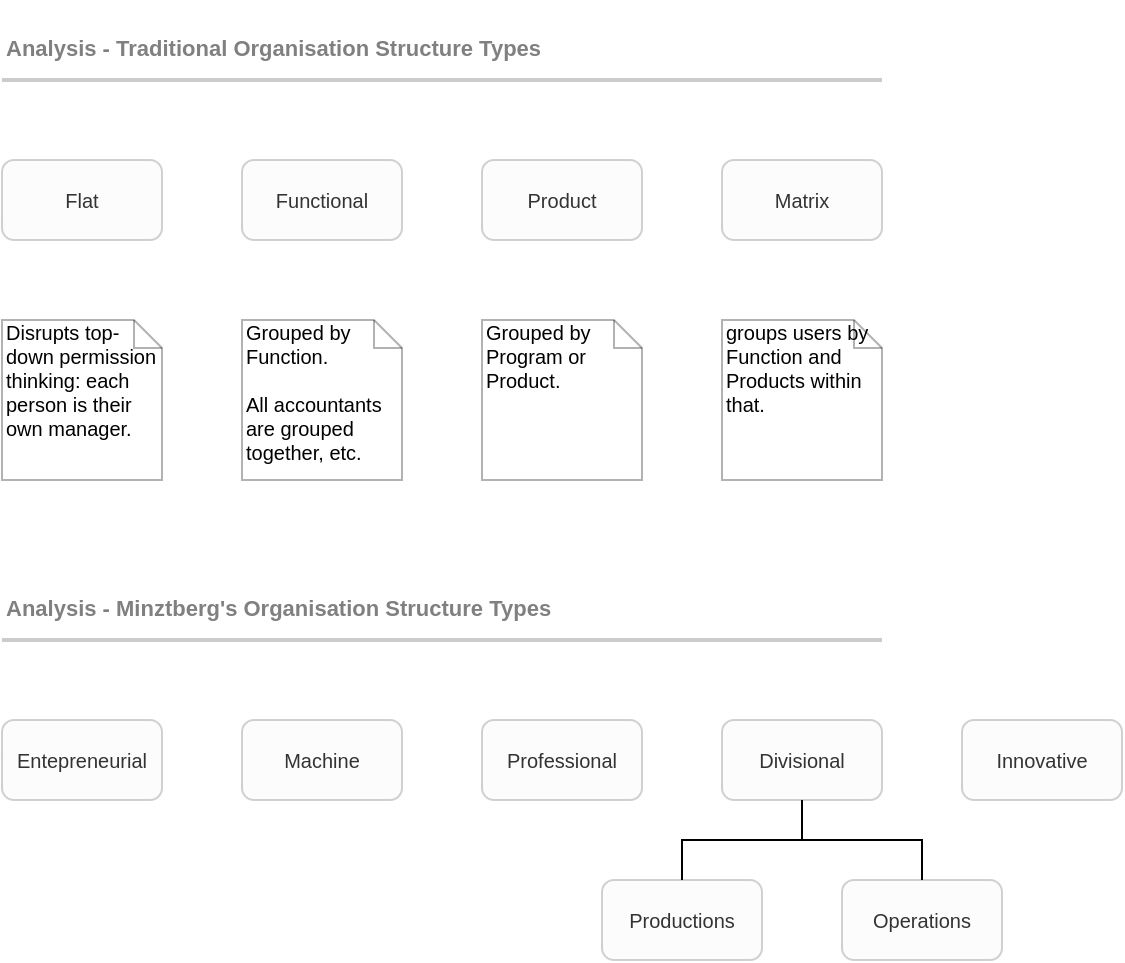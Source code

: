 <mxfile version="17.5.0" type="google"><diagram id="7VTMNBoKKvKOOWRWFXIO" name="Analysis/Organisation Type"><mxGraphModel grid="1" page="1" gridSize="10" guides="1" tooltips="1" connect="1" arrows="1" fold="1" pageScale="1" pageWidth="827" pageHeight="1169" math="0" shadow="0"><root><mxCell id="hWd_2N0F1EylroYw_ETN-0"/><mxCell id="hWd_2N0F1EylroYw_ETN-1" parent="hWd_2N0F1EylroYw_ETN-0"/><mxCell id="IAmfyB-40kANgSSrucN_-1" value="Entepreneurial" style="rounded=1;whiteSpace=wrap;html=1;shadow=0;glass=0;comic=0;strokeColor=#666666;fillColor=#f5f5f5;fontSize=10;opacity=30;align=center;fontColor=#333333;" vertex="1" parent="hWd_2N0F1EylroYw_ETN-1"><mxGeometry x="40.0" y="400" width="80" height="40" as="geometry"/></mxCell><mxCell id="IAmfyB-40kANgSSrucN_-3" value="Machine" style="rounded=1;whiteSpace=wrap;html=1;shadow=0;glass=0;comic=0;strokeColor=#666666;fillColor=#f5f5f5;fontSize=10;opacity=30;align=center;fontColor=#333333;" vertex="1" parent="hWd_2N0F1EylroYw_ETN-1"><mxGeometry x="160.0" y="400" width="80" height="40" as="geometry"/></mxCell><mxCell id="IAmfyB-40kANgSSrucN_-4" value="Professional" style="rounded=1;whiteSpace=wrap;html=1;shadow=0;glass=0;comic=0;strokeColor=#666666;fillColor=#f5f5f5;fontSize=10;opacity=30;align=center;fontColor=#333333;" vertex="1" parent="hWd_2N0F1EylroYw_ETN-1"><mxGeometry x="280.0" y="400" width="80" height="40" as="geometry"/></mxCell><mxCell id="IAmfyB-40kANgSSrucN_-5" value="Divisional" style="rounded=1;whiteSpace=wrap;html=1;shadow=0;glass=0;comic=0;strokeColor=#666666;fillColor=#f5f5f5;fontSize=10;opacity=30;align=center;fontColor=#333333;" vertex="1" parent="hWd_2N0F1EylroYw_ETN-1"><mxGeometry x="400.0" y="400" width="80" height="40" as="geometry"/></mxCell><mxCell id="IAmfyB-40kANgSSrucN_-6" value="Innovative" style="rounded=1;whiteSpace=wrap;html=1;shadow=0;glass=0;comic=0;strokeColor=#666666;fillColor=#f5f5f5;fontSize=10;opacity=30;align=center;fontColor=#333333;" vertex="1" parent="hWd_2N0F1EylroYw_ETN-1"><mxGeometry x="520.0" y="400" width="80" height="40" as="geometry"/></mxCell><mxCell id="IAmfyB-40kANgSSrucN_-7" value="Title" parent="hWd_2N0F1EylroYw_ETN-0"/><mxCell id="YSGhSpafbzDd_jd4XJ8L-0" value="" style="group;fontSize=10;" vertex="1" connectable="0" parent="IAmfyB-40kANgSSrucN_-7"><mxGeometry x="40" y="40" width="440" height="45" as="geometry"/></mxCell><mxCell id="YSGhSpafbzDd_jd4XJ8L-1" value="&lt;font style=&quot;font-size: 11px&quot;&gt;Analysis - Traditional Organisation Structure Types&lt;/font&gt;" style="text;strokeColor=none;fillColor=none;html=1;fontSize=24;fontStyle=1;verticalAlign=middle;align=left;shadow=0;glass=0;comic=0;opacity=30;fontColor=#808080;" vertex="1" parent="YSGhSpafbzDd_jd4XJ8L-0"><mxGeometry width="440" height="40" as="geometry"/></mxCell><mxCell id="YSGhSpafbzDd_jd4XJ8L-2" value="" style="line;strokeWidth=2;html=1;shadow=0;glass=0;comic=0;fillColor=none;fontSize=10;fontColor=#CCCCCC;labelBackgroundColor=none;strokeColor=#CCCCCC;" vertex="1" parent="YSGhSpafbzDd_jd4XJ8L-0"><mxGeometry y="35" width="440" height="10" as="geometry"/></mxCell><mxCell id="YSGhSpafbzDd_jd4XJ8L-4" value="Functional" style="rounded=1;whiteSpace=wrap;html=1;shadow=0;glass=0;comic=0;strokeColor=#666666;fillColor=#f5f5f5;fontSize=10;opacity=30;align=center;fontColor=#333333;" vertex="1" parent="IAmfyB-40kANgSSrucN_-7"><mxGeometry x="160.0" y="120" width="80" height="40" as="geometry"/></mxCell><mxCell id="YSGhSpafbzDd_jd4XJ8L-5" value="Product" style="rounded=1;whiteSpace=wrap;html=1;shadow=0;glass=0;comic=0;strokeColor=#666666;fillColor=#f5f5f5;fontSize=10;opacity=30;align=center;fontColor=#333333;" vertex="1" parent="IAmfyB-40kANgSSrucN_-7"><mxGeometry x="280.0" y="120" width="80" height="40" as="geometry"/></mxCell><object label="Grouped by Function.&lt;br style=&quot;font-size: 10px;&quot;&gt;&lt;br style=&quot;font-size: 10px;&quot;&gt;All accountants are grouped together, etc." placeholders="1" tags="note" id="YSGhSpafbzDd_jd4XJ8L-9"><mxCell style="shape=note;whiteSpace=wrap;html=1;size=14;verticalAlign=top;align=left;spacingTop=-6;strokeWidth=1;fontSize=10;opacity=30;fillColor=none;" vertex="1" parent="IAmfyB-40kANgSSrucN_-7"><mxGeometry x="160" y="200" width="80" height="80" as="geometry"/></mxCell></object><object label="Grouped by Program or Product.&lt;br style=&quot;font-size: 10px&quot;&gt;" placeholders="1" tags="note" id="YSGhSpafbzDd_jd4XJ8L-10"><mxCell style="shape=note;whiteSpace=wrap;html=1;size=14;verticalAlign=top;align=left;spacingTop=-6;strokeWidth=1;fontSize=10;opacity=30;fillColor=none;" vertex="1" parent="IAmfyB-40kANgSSrucN_-7"><mxGeometry x="280" y="200" width="80" height="80" as="geometry"/></mxCell></object><mxCell id="YSGhSpafbzDd_jd4XJ8L-12" value="Flat" style="rounded=1;whiteSpace=wrap;html=1;shadow=0;glass=0;comic=0;strokeColor=#666666;fillColor=#f5f5f5;fontSize=10;opacity=30;align=center;fontColor=#333333;" vertex="1" parent="IAmfyB-40kANgSSrucN_-7"><mxGeometry x="40.0" y="120" width="80" height="40" as="geometry"/></mxCell><mxCell id="YSGhSpafbzDd_jd4XJ8L-13" value="Matrix" style="rounded=1;whiteSpace=wrap;html=1;shadow=0;glass=0;comic=0;strokeColor=#666666;fillColor=#f5f5f5;fontSize=10;opacity=30;align=center;fontColor=#333333;" vertex="1" parent="IAmfyB-40kANgSSrucN_-7"><mxGeometry x="400.0" y="120" width="80" height="40" as="geometry"/></mxCell><object label="Disrupts top-down permission thinking: each person is their own manager." placeholders="1" tags="note" id="YSGhSpafbzDd_jd4XJ8L-14"><mxCell style="shape=note;whiteSpace=wrap;html=1;size=14;verticalAlign=top;align=left;spacingTop=-6;strokeWidth=1;fontSize=10;opacity=30;fillColor=none;" vertex="1" parent="IAmfyB-40kANgSSrucN_-7"><mxGeometry x="40" y="200" width="80" height="80" as="geometry"/></mxCell></object><mxCell id="YSGhSpafbzDd_jd4XJ8L-15" value="Notes" parent="hWd_2N0F1EylroYw_ETN-0"/><object label="groups users by Function and Products within that." placeholders="1" tags="note" id="YSGhSpafbzDd_jd4XJ8L-17"><mxCell style="shape=note;whiteSpace=wrap;html=1;size=14;verticalAlign=top;align=left;spacingTop=-6;strokeWidth=1;fontSize=10;opacity=30;fillColor=none;" vertex="1" parent="YSGhSpafbzDd_jd4XJ8L-15"><mxGeometry x="400" y="200" width="80" height="80" as="geometry"/></mxCell></object><mxCell id="YSGhSpafbzDd_jd4XJ8L-19" value="" style="group;fontSize=10;" vertex="1" connectable="0" parent="YSGhSpafbzDd_jd4XJ8L-15"><mxGeometry x="40" y="320" width="440" height="45" as="geometry"/></mxCell><mxCell id="YSGhSpafbzDd_jd4XJ8L-20" value="&lt;font style=&quot;font-size: 11px&quot;&gt;Analysis - Minztberg's Organisation Structure Types&lt;/font&gt;" style="text;strokeColor=none;fillColor=none;html=1;fontSize=24;fontStyle=1;verticalAlign=middle;align=left;shadow=0;glass=0;comic=0;opacity=30;fontColor=#808080;" vertex="1" parent="YSGhSpafbzDd_jd4XJ8L-19"><mxGeometry width="440" height="40" as="geometry"/></mxCell><mxCell id="YSGhSpafbzDd_jd4XJ8L-21" value="" style="line;strokeWidth=2;html=1;shadow=0;glass=0;comic=0;fillColor=none;fontSize=10;fontColor=#CCCCCC;labelBackgroundColor=none;strokeColor=#CCCCCC;" vertex="1" parent="YSGhSpafbzDd_jd4XJ8L-19"><mxGeometry y="35" width="440" height="10" as="geometry"/></mxCell><mxCell id="YSGhSpafbzDd_jd4XJ8L-22" value="Productions" style="rounded=1;whiteSpace=wrap;html=1;shadow=0;glass=0;comic=0;strokeColor=#666666;fillColor=#f5f5f5;fontSize=10;opacity=30;align=center;fontColor=#333333;" vertex="1" parent="YSGhSpafbzDd_jd4XJ8L-15"><mxGeometry x="340.0" y="480" width="80" height="40" as="geometry"/></mxCell><mxCell id="YSGhSpafbzDd_jd4XJ8L-23" value="Operations" style="rounded=1;whiteSpace=wrap;html=1;shadow=0;glass=0;comic=0;strokeColor=#666666;fillColor=#f5f5f5;fontSize=10;opacity=30;align=center;fontColor=#333333;" vertex="1" parent="YSGhSpafbzDd_jd4XJ8L-15"><mxGeometry x="460.0" y="480" width="80" height="40" as="geometry"/></mxCell><mxCell id="YSGhSpafbzDd_jd4XJ8L-24" value="Arrows" parent="hWd_2N0F1EylroYw_ETN-0"/><mxCell id="YSGhSpafbzDd_jd4XJ8L-25" style="edgeStyle=orthogonalEdgeStyle;rounded=0;jumpStyle=arc;orthogonalLoop=1;jettySize=auto;html=1;entryX=0.5;entryY=0;entryDx=0;entryDy=0;endArrow=none;endFill=0;fontSize=10;" edge="1" parent="YSGhSpafbzDd_jd4XJ8L-24" source="IAmfyB-40kANgSSrucN_-5" target="YSGhSpafbzDd_jd4XJ8L-22"><mxGeometry relative="1" as="geometry"/></mxCell><mxCell id="YSGhSpafbzDd_jd4XJ8L-26" style="edgeStyle=orthogonalEdgeStyle;rounded=0;jumpStyle=arc;orthogonalLoop=1;jettySize=auto;html=1;entryX=0.5;entryY=0;entryDx=0;entryDy=0;endArrow=none;endFill=0;fontSize=10;" edge="1" parent="YSGhSpafbzDd_jd4XJ8L-24" source="IAmfyB-40kANgSSrucN_-5" target="YSGhSpafbzDd_jd4XJ8L-23"><mxGeometry relative="1" as="geometry"/></mxCell></root></mxGraphModel></diagram></mxfile>